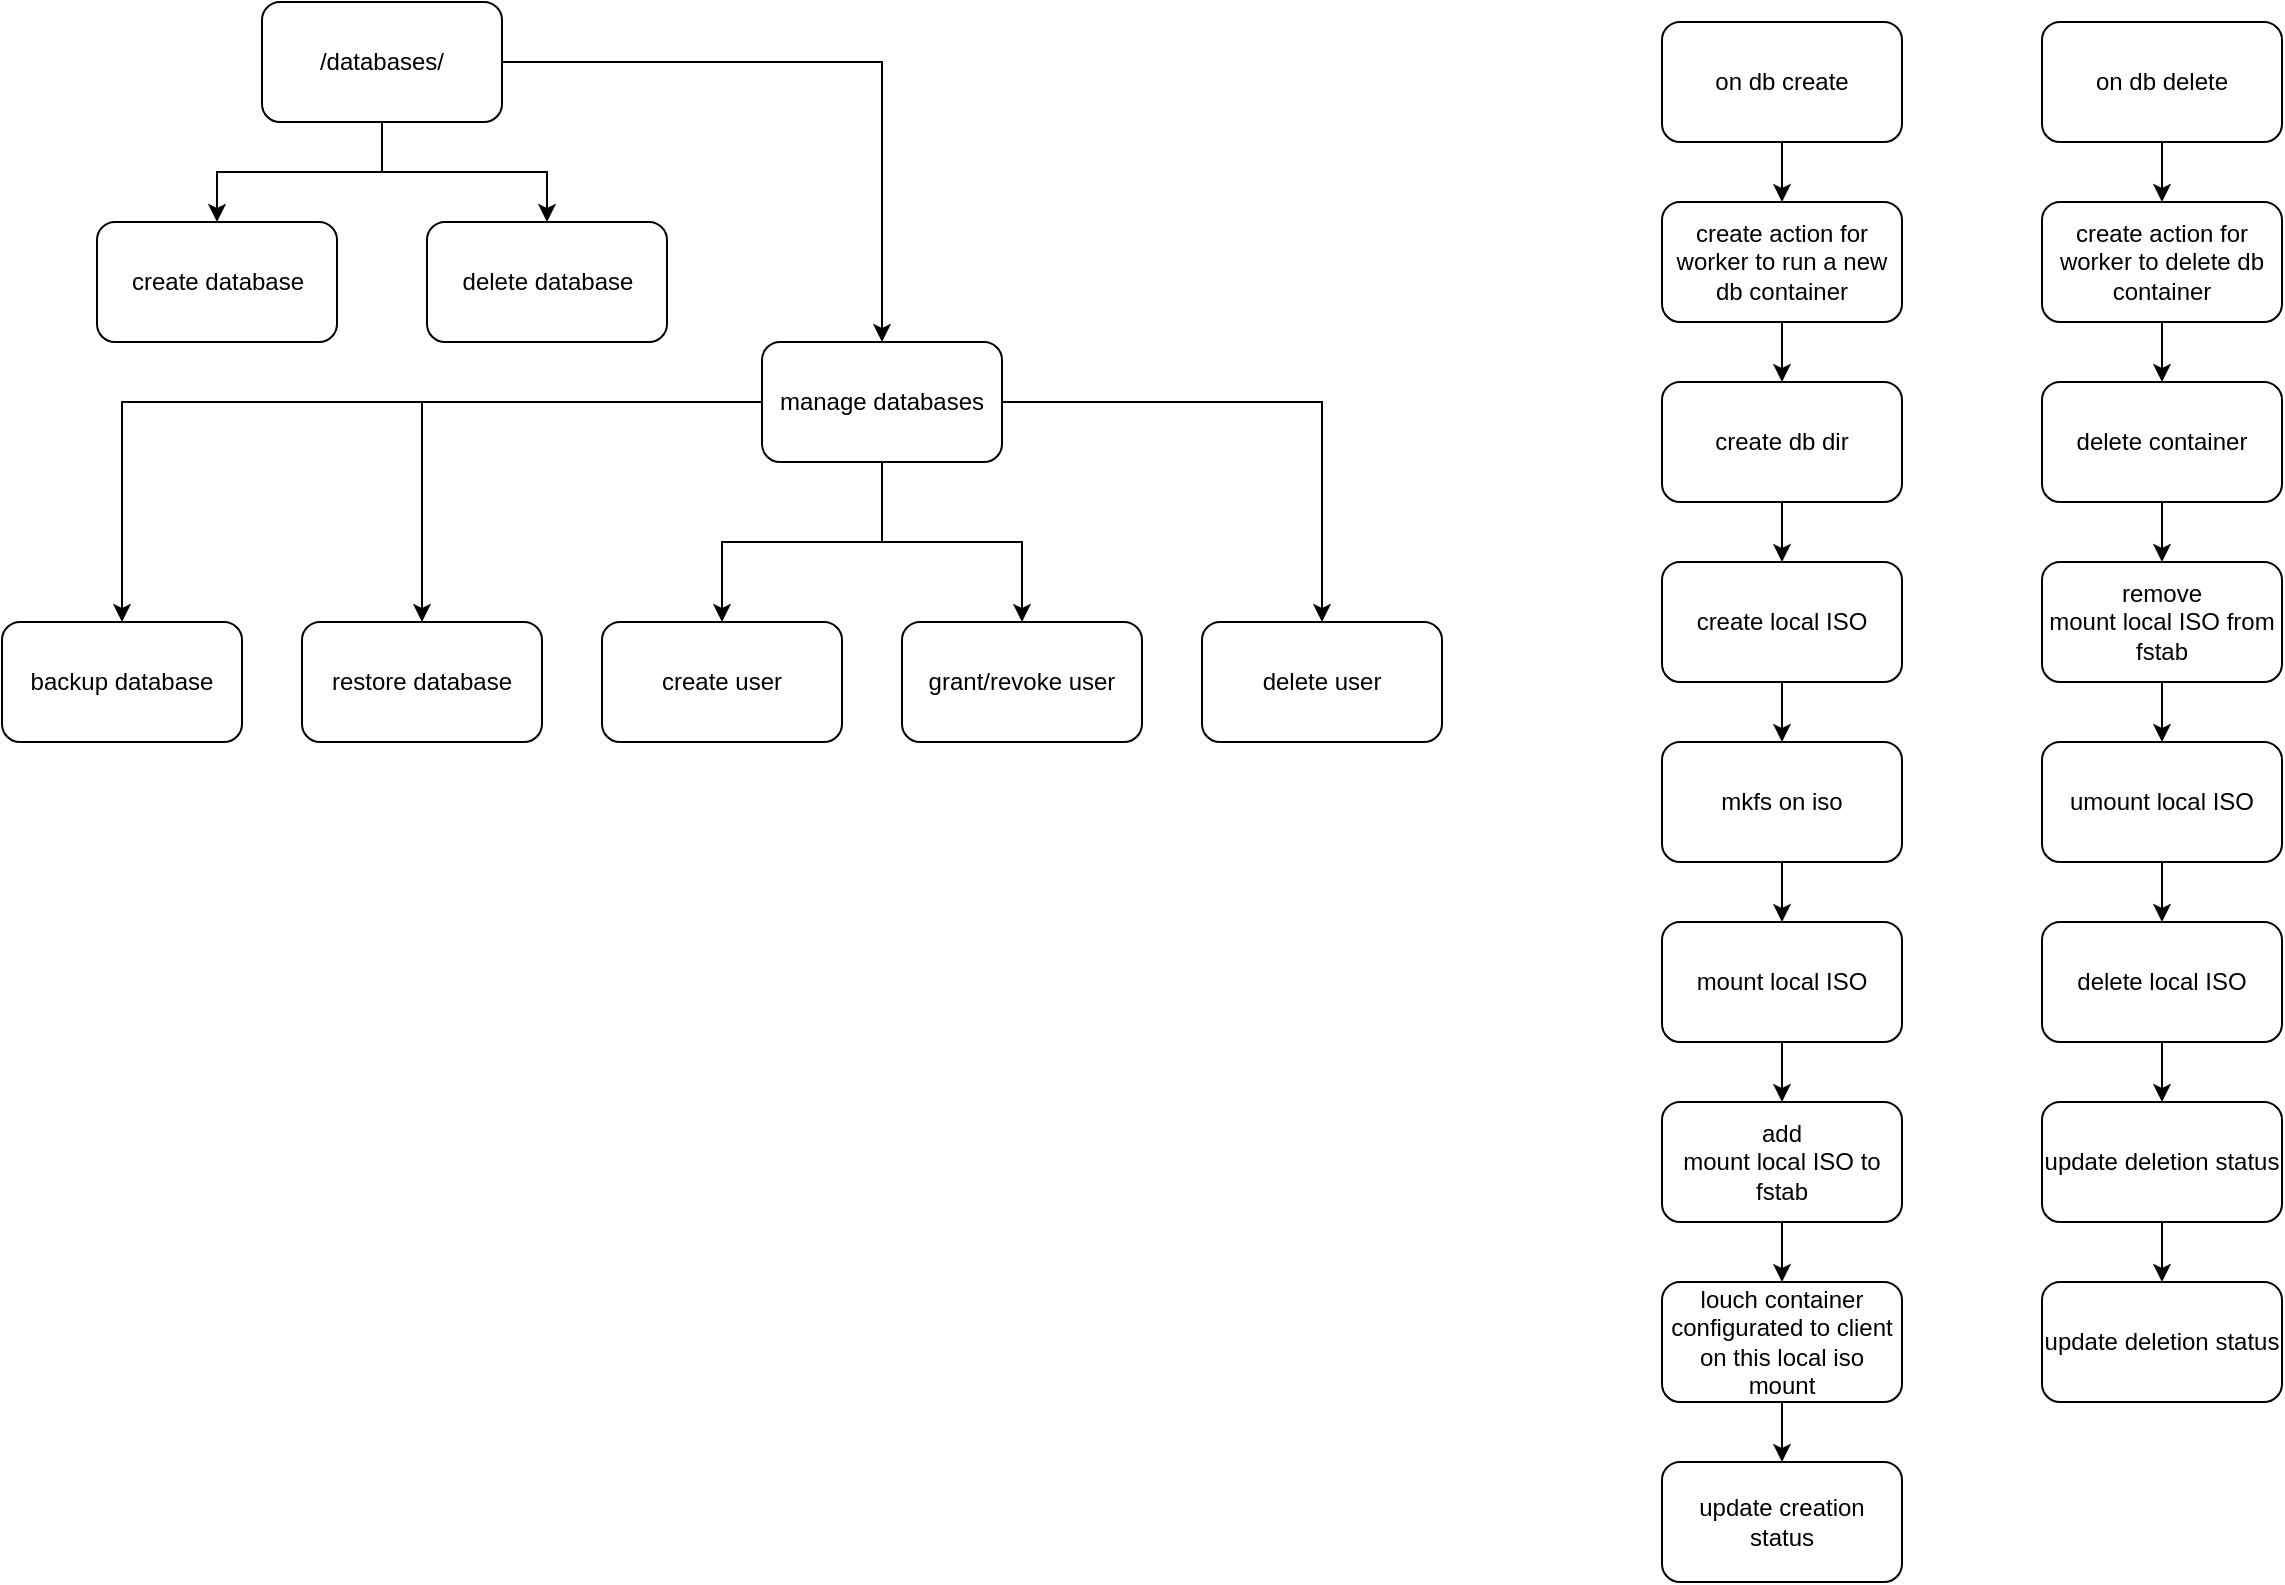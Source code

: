<mxfile version="24.8.3">
  <diagram name="Page-1" id="QUm0Eg0veIlkzeThOcgM">
    <mxGraphModel dx="3004" dy="1090" grid="1" gridSize="10" guides="1" tooltips="1" connect="1" arrows="1" fold="1" page="1" pageScale="1" pageWidth="850" pageHeight="1100" math="0" shadow="0">
      <root>
        <mxCell id="0" />
        <mxCell id="1" parent="0" />
        <mxCell id="jeh3Vq99_8f2JQc1uULC-16" style="edgeStyle=orthogonalEdgeStyle;rounded=0;orthogonalLoop=1;jettySize=auto;html=1;" parent="1" source="jeh3Vq99_8f2JQc1uULC-1" target="jeh3Vq99_8f2JQc1uULC-2" edge="1">
          <mxGeometry relative="1" as="geometry" />
        </mxCell>
        <mxCell id="jeh3Vq99_8f2JQc1uULC-17" style="edgeStyle=orthogonalEdgeStyle;rounded=0;orthogonalLoop=1;jettySize=auto;html=1;" parent="1" source="jeh3Vq99_8f2JQc1uULC-1" target="jeh3Vq99_8f2JQc1uULC-3" edge="1">
          <mxGeometry relative="1" as="geometry" />
        </mxCell>
        <mxCell id="jeh3Vq99_8f2JQc1uULC-18" style="edgeStyle=orthogonalEdgeStyle;rounded=0;orthogonalLoop=1;jettySize=auto;html=1;" parent="1" source="jeh3Vq99_8f2JQc1uULC-1" target="jeh3Vq99_8f2JQc1uULC-4" edge="1">
          <mxGeometry relative="1" as="geometry" />
        </mxCell>
        <mxCell id="jeh3Vq99_8f2JQc1uULC-1" value="/databases/" style="rounded=1;whiteSpace=wrap;html=1;" parent="1" vertex="1">
          <mxGeometry x="230" y="60" width="120" height="60" as="geometry" />
        </mxCell>
        <mxCell id="jeh3Vq99_8f2JQc1uULC-2" value="create database" style="rounded=1;whiteSpace=wrap;html=1;" parent="1" vertex="1">
          <mxGeometry x="147.5" y="170" width="120" height="60" as="geometry" />
        </mxCell>
        <mxCell id="jeh3Vq99_8f2JQc1uULC-3" value="delete database" style="rounded=1;whiteSpace=wrap;html=1;" parent="1" vertex="1">
          <mxGeometry x="312.5" y="170" width="120" height="60" as="geometry" />
        </mxCell>
        <mxCell id="jeh3Vq99_8f2JQc1uULC-10" style="edgeStyle=orthogonalEdgeStyle;rounded=0;orthogonalLoop=1;jettySize=auto;html=1;" parent="1" source="jeh3Vq99_8f2JQc1uULC-4" target="jeh3Vq99_8f2JQc1uULC-5" edge="1">
          <mxGeometry relative="1" as="geometry" />
        </mxCell>
        <mxCell id="jeh3Vq99_8f2JQc1uULC-11" style="edgeStyle=orthogonalEdgeStyle;rounded=0;orthogonalLoop=1;jettySize=auto;html=1;" parent="1" source="jeh3Vq99_8f2JQc1uULC-4" target="jeh3Vq99_8f2JQc1uULC-6" edge="1">
          <mxGeometry relative="1" as="geometry" />
        </mxCell>
        <mxCell id="jeh3Vq99_8f2JQc1uULC-12" style="edgeStyle=orthogonalEdgeStyle;rounded=0;orthogonalLoop=1;jettySize=auto;html=1;" parent="1" source="jeh3Vq99_8f2JQc1uULC-4" target="jeh3Vq99_8f2JQc1uULC-7" edge="1">
          <mxGeometry relative="1" as="geometry" />
        </mxCell>
        <mxCell id="jeh3Vq99_8f2JQc1uULC-14" style="edgeStyle=orthogonalEdgeStyle;rounded=0;orthogonalLoop=1;jettySize=auto;html=1;" parent="1" source="jeh3Vq99_8f2JQc1uULC-4" target="jeh3Vq99_8f2JQc1uULC-8" edge="1">
          <mxGeometry relative="1" as="geometry" />
        </mxCell>
        <mxCell id="jeh3Vq99_8f2JQc1uULC-15" style="edgeStyle=orthogonalEdgeStyle;rounded=0;orthogonalLoop=1;jettySize=auto;html=1;" parent="1" source="jeh3Vq99_8f2JQc1uULC-4" target="jeh3Vq99_8f2JQc1uULC-9" edge="1">
          <mxGeometry relative="1" as="geometry" />
        </mxCell>
        <mxCell id="jeh3Vq99_8f2JQc1uULC-4" value="manage databases" style="rounded=1;whiteSpace=wrap;html=1;" parent="1" vertex="1">
          <mxGeometry x="480" y="230" width="120" height="60" as="geometry" />
        </mxCell>
        <mxCell id="jeh3Vq99_8f2JQc1uULC-5" value="&lt;div&gt;backup database&lt;/div&gt;" style="rounded=1;whiteSpace=wrap;html=1;" parent="1" vertex="1">
          <mxGeometry x="100" y="370" width="120" height="60" as="geometry" />
        </mxCell>
        <mxCell id="jeh3Vq99_8f2JQc1uULC-6" value="&lt;div&gt;restore database&lt;/div&gt;" style="rounded=1;whiteSpace=wrap;html=1;" parent="1" vertex="1">
          <mxGeometry x="250" y="370" width="120" height="60" as="geometry" />
        </mxCell>
        <mxCell id="jeh3Vq99_8f2JQc1uULC-7" value="create user" style="rounded=1;whiteSpace=wrap;html=1;" parent="1" vertex="1">
          <mxGeometry x="400" y="370" width="120" height="60" as="geometry" />
        </mxCell>
        <mxCell id="jeh3Vq99_8f2JQc1uULC-8" value="grant/revoke user" style="rounded=1;whiteSpace=wrap;html=1;" parent="1" vertex="1">
          <mxGeometry x="550" y="370" width="120" height="60" as="geometry" />
        </mxCell>
        <mxCell id="jeh3Vq99_8f2JQc1uULC-9" value="delete user" style="rounded=1;whiteSpace=wrap;html=1;" parent="1" vertex="1">
          <mxGeometry x="700" y="370" width="120" height="60" as="geometry" />
        </mxCell>
        <mxCell id="WCP8D5dbBuhI0GRJDipH-22" style="edgeStyle=orthogonalEdgeStyle;rounded=0;orthogonalLoop=1;jettySize=auto;html=1;" parent="1" source="WCP8D5dbBuhI0GRJDipH-1" target="WCP8D5dbBuhI0GRJDipH-2" edge="1">
          <mxGeometry relative="1" as="geometry" />
        </mxCell>
        <mxCell id="WCP8D5dbBuhI0GRJDipH-1" value="on db create" style="rounded=1;whiteSpace=wrap;html=1;" parent="1" vertex="1">
          <mxGeometry x="930" y="70" width="120" height="60" as="geometry" />
        </mxCell>
        <mxCell id="z9UoT-dj8bKYMhDyfI5c-2" style="edgeStyle=orthogonalEdgeStyle;rounded=0;orthogonalLoop=1;jettySize=auto;html=1;" edge="1" parent="1" source="WCP8D5dbBuhI0GRJDipH-2" target="z9UoT-dj8bKYMhDyfI5c-1">
          <mxGeometry relative="1" as="geometry" />
        </mxCell>
        <mxCell id="WCP8D5dbBuhI0GRJDipH-2" value="create action for worker to run a new db container" style="rounded=1;whiteSpace=wrap;html=1;" parent="1" vertex="1">
          <mxGeometry x="930" y="160" width="120" height="60" as="geometry" />
        </mxCell>
        <mxCell id="WCP8D5dbBuhI0GRJDipH-13" value="update creation status" style="rounded=1;whiteSpace=wrap;html=1;" parent="1" vertex="1">
          <mxGeometry x="930" y="790" width="120" height="60" as="geometry" />
        </mxCell>
        <mxCell id="z9UoT-dj8bKYMhDyfI5c-5" style="edgeStyle=orthogonalEdgeStyle;rounded=0;orthogonalLoop=1;jettySize=auto;html=1;" edge="1" parent="1" source="WCP8D5dbBuhI0GRJDipH-18" target="z9UoT-dj8bKYMhDyfI5c-4">
          <mxGeometry relative="1" as="geometry" />
        </mxCell>
        <mxCell id="WCP8D5dbBuhI0GRJDipH-18" value="&lt;div&gt;create local ISO&lt;/div&gt;" style="rounded=1;whiteSpace=wrap;html=1;" parent="1" vertex="1">
          <mxGeometry x="930" y="340" width="120" height="60" as="geometry" />
        </mxCell>
        <mxCell id="WCP8D5dbBuhI0GRJDipH-26" style="edgeStyle=orthogonalEdgeStyle;rounded=0;orthogonalLoop=1;jettySize=auto;html=1;" parent="1" source="WCP8D5dbBuhI0GRJDipH-19" target="WCP8D5dbBuhI0GRJDipH-20" edge="1">
          <mxGeometry relative="1" as="geometry" />
        </mxCell>
        <mxCell id="WCP8D5dbBuhI0GRJDipH-19" value="&lt;div&gt;mount local ISO&lt;/div&gt;" style="rounded=1;whiteSpace=wrap;html=1;" parent="1" vertex="1">
          <mxGeometry x="930" y="520" width="120" height="60" as="geometry" />
        </mxCell>
        <mxCell id="WCP8D5dbBuhI0GRJDipH-27" style="edgeStyle=orthogonalEdgeStyle;rounded=0;orthogonalLoop=1;jettySize=auto;html=1;" parent="1" source="WCP8D5dbBuhI0GRJDipH-20" target="WCP8D5dbBuhI0GRJDipH-21" edge="1">
          <mxGeometry relative="1" as="geometry" />
        </mxCell>
        <mxCell id="WCP8D5dbBuhI0GRJDipH-20" value="add&lt;br&gt;&lt;div&gt;mount local ISO to fstab&lt;br&gt;&lt;/div&gt;" style="rounded=1;whiteSpace=wrap;html=1;" parent="1" vertex="1">
          <mxGeometry x="930" y="610" width="120" height="60" as="geometry" />
        </mxCell>
        <mxCell id="WCP8D5dbBuhI0GRJDipH-28" style="edgeStyle=orthogonalEdgeStyle;rounded=0;orthogonalLoop=1;jettySize=auto;html=1;" parent="1" source="WCP8D5dbBuhI0GRJDipH-21" target="WCP8D5dbBuhI0GRJDipH-13" edge="1">
          <mxGeometry relative="1" as="geometry" />
        </mxCell>
        <mxCell id="WCP8D5dbBuhI0GRJDipH-21" value="louch container configurated to client on this local iso mount" style="rounded=1;whiteSpace=wrap;html=1;" parent="1" vertex="1">
          <mxGeometry x="930" y="700" width="120" height="60" as="geometry" />
        </mxCell>
        <mxCell id="WCP8D5dbBuhI0GRJDipH-29" style="edgeStyle=orthogonalEdgeStyle;rounded=0;orthogonalLoop=1;jettySize=auto;html=1;" parent="1" source="WCP8D5dbBuhI0GRJDipH-30" target="WCP8D5dbBuhI0GRJDipH-32" edge="1">
          <mxGeometry relative="1" as="geometry" />
        </mxCell>
        <mxCell id="WCP8D5dbBuhI0GRJDipH-30" value="on db delete" style="rounded=1;whiteSpace=wrap;html=1;" parent="1" vertex="1">
          <mxGeometry x="1120" y="70" width="120" height="60" as="geometry" />
        </mxCell>
        <mxCell id="z9UoT-dj8bKYMhDyfI5c-7" style="edgeStyle=orthogonalEdgeStyle;rounded=0;orthogonalLoop=1;jettySize=auto;html=1;" edge="1" parent="1" source="WCP8D5dbBuhI0GRJDipH-32" target="WCP8D5dbBuhI0GRJDipH-43">
          <mxGeometry relative="1" as="geometry" />
        </mxCell>
        <mxCell id="WCP8D5dbBuhI0GRJDipH-32" value="create action for worker to delete db container" style="rounded=1;whiteSpace=wrap;html=1;" parent="1" vertex="1">
          <mxGeometry x="1120" y="160" width="120" height="60" as="geometry" />
        </mxCell>
        <mxCell id="z9UoT-dj8bKYMhDyfI5c-9" style="edgeStyle=orthogonalEdgeStyle;rounded=0;orthogonalLoop=1;jettySize=auto;html=1;" edge="1" parent="1" source="WCP8D5dbBuhI0GRJDipH-35" target="z9UoT-dj8bKYMhDyfI5c-8">
          <mxGeometry relative="1" as="geometry" />
        </mxCell>
        <mxCell id="WCP8D5dbBuhI0GRJDipH-35" value="update deletion status" style="rounded=1;whiteSpace=wrap;html=1;" parent="1" vertex="1">
          <mxGeometry x="1120" y="610" width="120" height="60" as="geometry" />
        </mxCell>
        <mxCell id="WCP8D5dbBuhI0GRJDipH-52" style="edgeStyle=orthogonalEdgeStyle;rounded=0;orthogonalLoop=1;jettySize=auto;html=1;" parent="1" source="WCP8D5dbBuhI0GRJDipH-37" target="WCP8D5dbBuhI0GRJDipH-35" edge="1">
          <mxGeometry relative="1" as="geometry" />
        </mxCell>
        <mxCell id="WCP8D5dbBuhI0GRJDipH-37" value="&lt;div&gt;delete local ISO&lt;/div&gt;" style="rounded=1;whiteSpace=wrap;html=1;" parent="1" vertex="1">
          <mxGeometry x="1120" y="520" width="120" height="60" as="geometry" />
        </mxCell>
        <mxCell id="WCP8D5dbBuhI0GRJDipH-48" style="edgeStyle=orthogonalEdgeStyle;rounded=0;orthogonalLoop=1;jettySize=auto;html=1;" parent="1" source="WCP8D5dbBuhI0GRJDipH-39" target="WCP8D5dbBuhI0GRJDipH-37" edge="1">
          <mxGeometry relative="1" as="geometry" />
        </mxCell>
        <mxCell id="WCP8D5dbBuhI0GRJDipH-39" value="umount local ISO" style="rounded=1;whiteSpace=wrap;html=1;" parent="1" vertex="1">
          <mxGeometry x="1120" y="430" width="120" height="60" as="geometry" />
        </mxCell>
        <mxCell id="WCP8D5dbBuhI0GRJDipH-47" style="edgeStyle=orthogonalEdgeStyle;rounded=0;orthogonalLoop=1;jettySize=auto;html=1;" parent="1" source="WCP8D5dbBuhI0GRJDipH-41" target="WCP8D5dbBuhI0GRJDipH-39" edge="1">
          <mxGeometry relative="1" as="geometry" />
        </mxCell>
        <mxCell id="WCP8D5dbBuhI0GRJDipH-41" value="remove&lt;br&gt;&lt;div&gt;mount local ISO from fstab&lt;br&gt;&lt;/div&gt;" style="rounded=1;whiteSpace=wrap;html=1;" parent="1" vertex="1">
          <mxGeometry x="1120" y="340" width="120" height="60" as="geometry" />
        </mxCell>
        <mxCell id="WCP8D5dbBuhI0GRJDipH-51" style="edgeStyle=orthogonalEdgeStyle;rounded=0;orthogonalLoop=1;jettySize=auto;html=1;" parent="1" source="WCP8D5dbBuhI0GRJDipH-43" target="WCP8D5dbBuhI0GRJDipH-41" edge="1">
          <mxGeometry relative="1" as="geometry" />
        </mxCell>
        <mxCell id="WCP8D5dbBuhI0GRJDipH-43" value="delete container" style="rounded=1;whiteSpace=wrap;html=1;" parent="1" vertex="1">
          <mxGeometry x="1120" y="250" width="120" height="60" as="geometry" />
        </mxCell>
        <mxCell id="z9UoT-dj8bKYMhDyfI5c-3" style="edgeStyle=orthogonalEdgeStyle;rounded=0;orthogonalLoop=1;jettySize=auto;html=1;" edge="1" parent="1" source="z9UoT-dj8bKYMhDyfI5c-1" target="WCP8D5dbBuhI0GRJDipH-18">
          <mxGeometry relative="1" as="geometry" />
        </mxCell>
        <mxCell id="z9UoT-dj8bKYMhDyfI5c-1" value="create db dir" style="rounded=1;whiteSpace=wrap;html=1;" vertex="1" parent="1">
          <mxGeometry x="930" y="250" width="120" height="60" as="geometry" />
        </mxCell>
        <mxCell id="z9UoT-dj8bKYMhDyfI5c-6" style="edgeStyle=orthogonalEdgeStyle;rounded=0;orthogonalLoop=1;jettySize=auto;html=1;" edge="1" parent="1" source="z9UoT-dj8bKYMhDyfI5c-4" target="WCP8D5dbBuhI0GRJDipH-19">
          <mxGeometry relative="1" as="geometry" />
        </mxCell>
        <mxCell id="z9UoT-dj8bKYMhDyfI5c-4" value="&lt;div&gt;mkfs on iso&lt;/div&gt;" style="rounded=1;whiteSpace=wrap;html=1;" vertex="1" parent="1">
          <mxGeometry x="930" y="430" width="120" height="60" as="geometry" />
        </mxCell>
        <mxCell id="z9UoT-dj8bKYMhDyfI5c-8" value="update deletion status" style="rounded=1;whiteSpace=wrap;html=1;" vertex="1" parent="1">
          <mxGeometry x="1120" y="700" width="120" height="60" as="geometry" />
        </mxCell>
      </root>
    </mxGraphModel>
  </diagram>
</mxfile>
